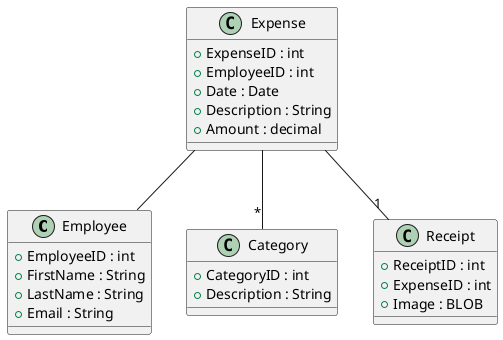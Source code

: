 @startuml
class Employee {
    +EmployeeID : int
    +FirstName : String
    +LastName : String
    +Email : String
}

class Expense {
    +ExpenseID : int
    +EmployeeID : int
    +Date : Date
    +Description : String
    +Amount : decimal
}

class Category {
    +CategoryID : int
    +Description : String
}

class Receipt {
    +ReceiptID : int
    +ExpenseID : int
    +Image : BLOB
}

Expense -- Employee
Expense -- "*" Category
Expense -- "1" Receipt
@enduml
